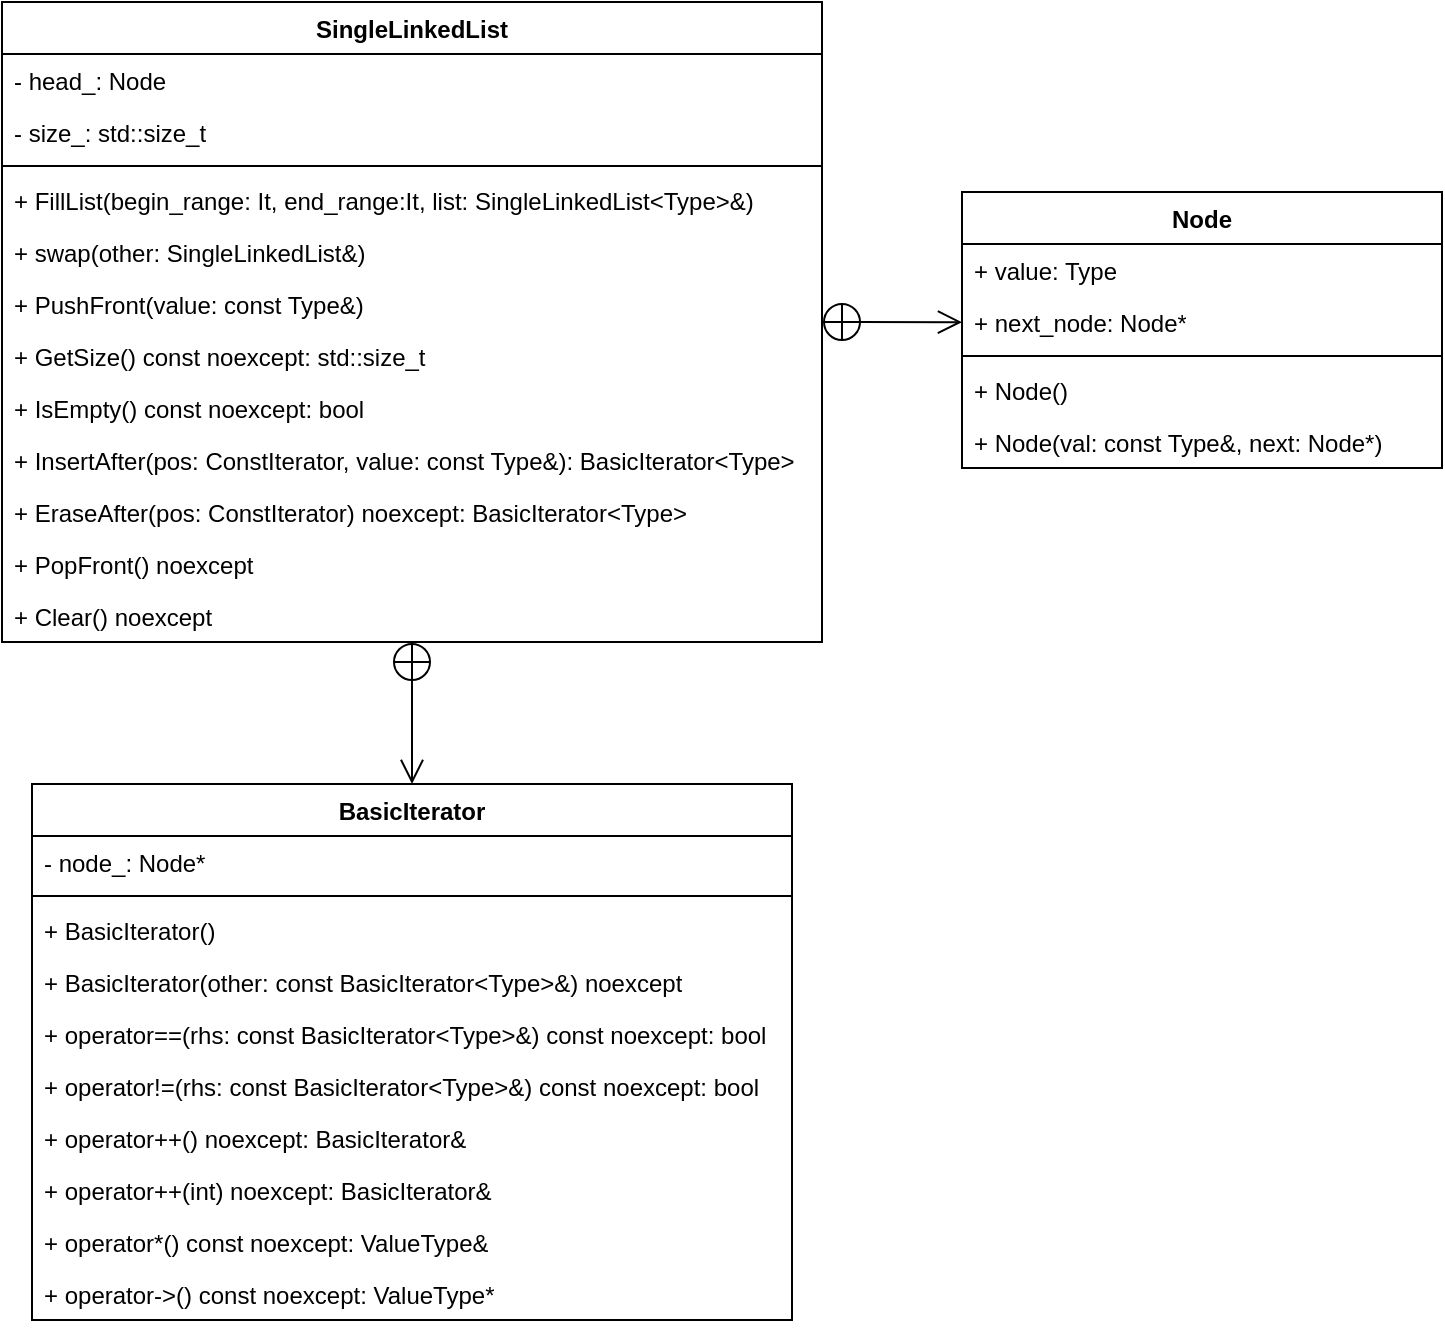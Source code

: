 <mxfile version="21.6.8" type="device">
  <diagram id="C5RBs43oDa-KdzZeNtuy" name="Page-1">
    <mxGraphModel dx="763" dy="481" grid="1" gridSize="10" guides="1" tooltips="1" connect="1" arrows="1" fold="1" page="1" pageScale="1" pageWidth="827" pageHeight="1169" math="0" shadow="0">
      <root>
        <mxCell id="WIyWlLk6GJQsqaUBKTNV-0" />
        <mxCell id="WIyWlLk6GJQsqaUBKTNV-1" parent="WIyWlLk6GJQsqaUBKTNV-0" />
        <mxCell id="doUh47xO08FZdMmlhJCU-0" value="SingleLinkedList" style="swimlane;fontStyle=1;align=center;verticalAlign=top;childLayout=stackLayout;horizontal=1;startSize=26;horizontalStack=0;resizeParent=1;resizeParentMax=0;resizeLast=0;collapsible=1;marginBottom=0;whiteSpace=wrap;html=1;" parent="WIyWlLk6GJQsqaUBKTNV-1" vertex="1">
          <mxGeometry x="40" y="60" width="410" height="320" as="geometry">
            <mxRectangle x="40" y="60" width="140" height="30" as="alternateBounds" />
          </mxGeometry>
        </mxCell>
        <mxCell id="doUh47xO08FZdMmlhJCU-3" value="- head_: Node" style="text;strokeColor=none;fillColor=none;align=left;verticalAlign=top;spacingLeft=4;spacingRight=4;overflow=hidden;rotatable=0;points=[[0,0.5],[1,0.5]];portConstraint=eastwest;whiteSpace=wrap;html=1;" parent="doUh47xO08FZdMmlhJCU-0" vertex="1">
          <mxGeometry y="26" width="410" height="26" as="geometry" />
        </mxCell>
        <mxCell id="doUh47xO08FZdMmlhJCU-8" value="- size_: std::size_t" style="text;strokeColor=none;fillColor=none;align=left;verticalAlign=top;spacingLeft=4;spacingRight=4;overflow=hidden;rotatable=0;points=[[0,0.5],[1,0.5]];portConstraint=eastwest;whiteSpace=wrap;html=1;" parent="doUh47xO08FZdMmlhJCU-0" vertex="1">
          <mxGeometry y="52" width="410" height="26" as="geometry" />
        </mxCell>
        <mxCell id="doUh47xO08FZdMmlhJCU-2" value="" style="line;strokeWidth=1;fillColor=none;align=left;verticalAlign=middle;spacingTop=-1;spacingLeft=3;spacingRight=3;rotatable=0;labelPosition=right;points=[];portConstraint=eastwest;strokeColor=inherit;" parent="doUh47xO08FZdMmlhJCU-0" vertex="1">
          <mxGeometry y="78" width="410" height="8" as="geometry" />
        </mxCell>
        <mxCell id="doUh47xO08FZdMmlhJCU-11" value="+ FillList(begin_range: It, end_range:It, list: SingleLinkedList&amp;lt;Type&amp;gt;&amp;amp;)" style="text;strokeColor=none;fillColor=none;align=left;verticalAlign=top;spacingLeft=4;spacingRight=4;overflow=hidden;rotatable=0;points=[[0,0.5],[1,0.5]];portConstraint=eastwest;whiteSpace=wrap;html=1;" parent="doUh47xO08FZdMmlhJCU-0" vertex="1">
          <mxGeometry y="86" width="410" height="26" as="geometry" />
        </mxCell>
        <mxCell id="doUh47xO08FZdMmlhJCU-12" value="+ swap(other: SingleLinkedList&amp;amp;)" style="text;strokeColor=none;fillColor=none;align=left;verticalAlign=top;spacingLeft=4;spacingRight=4;overflow=hidden;rotatable=0;points=[[0,0.5],[1,0.5]];portConstraint=eastwest;whiteSpace=wrap;html=1;" parent="doUh47xO08FZdMmlhJCU-0" vertex="1">
          <mxGeometry y="112" width="410" height="26" as="geometry" />
        </mxCell>
        <mxCell id="doUh47xO08FZdMmlhJCU-13" value="+ PushFront(value: const Type&amp;amp;)" style="text;strokeColor=none;fillColor=none;align=left;verticalAlign=top;spacingLeft=4;spacingRight=4;overflow=hidden;rotatable=0;points=[[0,0.5],[1,0.5]];portConstraint=eastwest;whiteSpace=wrap;html=1;" parent="doUh47xO08FZdMmlhJCU-0" vertex="1">
          <mxGeometry y="138" width="410" height="26" as="geometry" />
        </mxCell>
        <mxCell id="doUh47xO08FZdMmlhJCU-14" value="+ GetSize() const&amp;nbsp;noexcept:&amp;nbsp;std::size_t" style="text;strokeColor=none;fillColor=none;align=left;verticalAlign=top;spacingLeft=4;spacingRight=4;overflow=hidden;rotatable=0;points=[[0,0.5],[1,0.5]];portConstraint=eastwest;whiteSpace=wrap;html=1;" parent="doUh47xO08FZdMmlhJCU-0" vertex="1">
          <mxGeometry y="164" width="410" height="26" as="geometry" />
        </mxCell>
        <mxCell id="doUh47xO08FZdMmlhJCU-15" value="+ IsEmpty() const&amp;nbsp;noexcept: bool" style="text;strokeColor=none;fillColor=none;align=left;verticalAlign=top;spacingLeft=4;spacingRight=4;overflow=hidden;rotatable=0;points=[[0,0.5],[1,0.5]];portConstraint=eastwest;whiteSpace=wrap;html=1;" parent="doUh47xO08FZdMmlhJCU-0" vertex="1">
          <mxGeometry y="190" width="410" height="26" as="geometry" />
        </mxCell>
        <mxCell id="doUh47xO08FZdMmlhJCU-16" value="+ InsertAfter(pos: ConstIterator, value: const Type&amp;amp;): BasicIterator&amp;lt;Type&amp;gt;" style="text;strokeColor=none;fillColor=none;align=left;verticalAlign=top;spacingLeft=4;spacingRight=4;overflow=hidden;rotatable=0;points=[[0,0.5],[1,0.5]];portConstraint=eastwest;whiteSpace=wrap;html=1;" parent="doUh47xO08FZdMmlhJCU-0" vertex="1">
          <mxGeometry y="216" width="410" height="26" as="geometry" />
        </mxCell>
        <mxCell id="doUh47xO08FZdMmlhJCU-17" value="+ EraseAfter(pos: ConstIterator) noexcept: BasicIterator&amp;lt;Type&amp;gt;&amp;nbsp;" style="text;strokeColor=none;fillColor=none;align=left;verticalAlign=top;spacingLeft=4;spacingRight=4;overflow=hidden;rotatable=0;points=[[0,0.5],[1,0.5]];portConstraint=eastwest;whiteSpace=wrap;html=1;" parent="doUh47xO08FZdMmlhJCU-0" vertex="1">
          <mxGeometry y="242" width="410" height="26" as="geometry" />
        </mxCell>
        <mxCell id="doUh47xO08FZdMmlhJCU-18" value="+ PopFront() noexcept" style="text;strokeColor=none;fillColor=none;align=left;verticalAlign=top;spacingLeft=4;spacingRight=4;overflow=hidden;rotatable=0;points=[[0,0.5],[1,0.5]];portConstraint=eastwest;whiteSpace=wrap;html=1;" parent="doUh47xO08FZdMmlhJCU-0" vertex="1">
          <mxGeometry y="268" width="410" height="26" as="geometry" />
        </mxCell>
        <mxCell id="doUh47xO08FZdMmlhJCU-19" value="+ Clear() noexcept" style="text;strokeColor=none;fillColor=none;align=left;verticalAlign=top;spacingLeft=4;spacingRight=4;overflow=hidden;rotatable=0;points=[[0,0.5],[1,0.5]];portConstraint=eastwest;whiteSpace=wrap;html=1;" parent="doUh47xO08FZdMmlhJCU-0" vertex="1">
          <mxGeometry y="294" width="410" height="26" as="geometry" />
        </mxCell>
        <mxCell id="doUh47xO08FZdMmlhJCU-5" value="" style="endArrow=open;startArrow=circlePlus;endFill=0;startFill=0;endSize=10;html=1;rounded=0;startSize=8;exitX=1;exitY=0.5;exitDx=0;exitDy=0;" parent="WIyWlLk6GJQsqaUBKTNV-1" edge="1" source="doUh47xO08FZdMmlhJCU-0">
          <mxGeometry width="160" relative="1" as="geometry">
            <mxPoint x="440" y="219.69" as="sourcePoint" />
            <mxPoint x="520" y="220.07" as="targetPoint" />
          </mxGeometry>
        </mxCell>
        <mxCell id="doUh47xO08FZdMmlhJCU-20" value="Node" style="swimlane;fontStyle=1;align=center;verticalAlign=top;childLayout=stackLayout;horizontal=1;startSize=26;horizontalStack=0;resizeParent=1;resizeParentMax=0;resizeLast=0;collapsible=1;marginBottom=0;whiteSpace=wrap;html=1;" parent="WIyWlLk6GJQsqaUBKTNV-1" vertex="1">
          <mxGeometry x="520" y="155" width="240" height="138" as="geometry" />
        </mxCell>
        <mxCell id="doUh47xO08FZdMmlhJCU-24" value="+ value: Type" style="text;strokeColor=none;fillColor=none;align=left;verticalAlign=top;spacingLeft=4;spacingRight=4;overflow=hidden;rotatable=0;points=[[0,0.5],[1,0.5]];portConstraint=eastwest;whiteSpace=wrap;html=1;" parent="doUh47xO08FZdMmlhJCU-20" vertex="1">
          <mxGeometry y="26" width="240" height="26" as="geometry" />
        </mxCell>
        <mxCell id="doUh47xO08FZdMmlhJCU-25" value="+ next_node: Node*" style="text;strokeColor=none;fillColor=none;align=left;verticalAlign=top;spacingLeft=4;spacingRight=4;overflow=hidden;rotatable=0;points=[[0,0.5],[1,0.5]];portConstraint=eastwest;whiteSpace=wrap;html=1;" parent="doUh47xO08FZdMmlhJCU-20" vertex="1">
          <mxGeometry y="52" width="240" height="26" as="geometry" />
        </mxCell>
        <mxCell id="2x5Vc5VQFbNOwBoIIvNX-0" value="" style="line;strokeWidth=1;fillColor=none;align=left;verticalAlign=middle;spacingTop=-1;spacingLeft=3;spacingRight=3;rotatable=0;labelPosition=right;points=[];portConstraint=eastwest;strokeColor=inherit;" vertex="1" parent="doUh47xO08FZdMmlhJCU-20">
          <mxGeometry y="78" width="240" height="8" as="geometry" />
        </mxCell>
        <mxCell id="doUh47xO08FZdMmlhJCU-21" value="+ Node()" style="text;strokeColor=none;fillColor=none;align=left;verticalAlign=top;spacingLeft=4;spacingRight=4;overflow=hidden;rotatable=0;points=[[0,0.5],[1,0.5]];portConstraint=eastwest;whiteSpace=wrap;html=1;" parent="doUh47xO08FZdMmlhJCU-20" vertex="1">
          <mxGeometry y="86" width="240" height="26" as="geometry" />
        </mxCell>
        <mxCell id="doUh47xO08FZdMmlhJCU-23" value="+ Node(val:&amp;nbsp;const Type&amp;amp;, next: Node*)" style="text;strokeColor=none;fillColor=none;align=left;verticalAlign=top;spacingLeft=4;spacingRight=4;overflow=hidden;rotatable=0;points=[[0,0.5],[1,0.5]];portConstraint=eastwest;whiteSpace=wrap;html=1;" parent="doUh47xO08FZdMmlhJCU-20" vertex="1">
          <mxGeometry y="112" width="240" height="26" as="geometry" />
        </mxCell>
        <mxCell id="doUh47xO08FZdMmlhJCU-26" value="" style="endArrow=open;startArrow=circlePlus;endFill=0;startFill=0;endSize=10;html=1;rounded=0;exitX=0.5;exitY=1;exitDx=0;exitDy=0;entryX=0.5;entryY=0;entryDx=0;entryDy=0;startSize=8;" parent="WIyWlLk6GJQsqaUBKTNV-1" source="doUh47xO08FZdMmlhJCU-0" target="doUh47xO08FZdMmlhJCU-27" edge="1">
          <mxGeometry width="160" relative="1" as="geometry">
            <mxPoint x="250" y="390" as="sourcePoint" />
            <mxPoint x="250" y="440" as="targetPoint" />
          </mxGeometry>
        </mxCell>
        <mxCell id="doUh47xO08FZdMmlhJCU-27" value="BasicIterator" style="swimlane;fontStyle=1;align=center;verticalAlign=top;childLayout=stackLayout;horizontal=1;startSize=26;horizontalStack=0;resizeParent=1;resizeParentMax=0;resizeLast=0;collapsible=1;marginBottom=0;whiteSpace=wrap;html=1;" parent="WIyWlLk6GJQsqaUBKTNV-1" vertex="1">
          <mxGeometry x="55" y="451" width="380" height="268" as="geometry">
            <mxRectangle x="44" y="451" width="110" height="30" as="alternateBounds" />
          </mxGeometry>
        </mxCell>
        <mxCell id="doUh47xO08FZdMmlhJCU-30" value="- node_: Node*" style="text;strokeColor=none;fillColor=none;align=left;verticalAlign=top;spacingLeft=4;spacingRight=4;overflow=hidden;rotatable=0;points=[[0,0.5],[1,0.5]];portConstraint=eastwest;whiteSpace=wrap;html=1;" parent="doUh47xO08FZdMmlhJCU-27" vertex="1">
          <mxGeometry y="26" width="380" height="26" as="geometry" />
        </mxCell>
        <mxCell id="doUh47xO08FZdMmlhJCU-29" value="" style="line;strokeWidth=1;fillColor=none;align=left;verticalAlign=middle;spacingTop=-1;spacingLeft=3;spacingRight=3;rotatable=0;labelPosition=right;points=[];portConstraint=eastwest;strokeColor=inherit;" parent="doUh47xO08FZdMmlhJCU-27" vertex="1">
          <mxGeometry y="52" width="380" height="8" as="geometry" />
        </mxCell>
        <mxCell id="doUh47xO08FZdMmlhJCU-28" value="+ BasicIterator()" style="text;strokeColor=none;fillColor=none;align=left;verticalAlign=top;spacingLeft=4;spacingRight=4;overflow=hidden;rotatable=0;points=[[0,0.5],[1,0.5]];portConstraint=eastwest;whiteSpace=wrap;html=1;" parent="doUh47xO08FZdMmlhJCU-27" vertex="1">
          <mxGeometry y="60" width="380" height="26" as="geometry" />
        </mxCell>
        <mxCell id="doUh47xO08FZdMmlhJCU-31" value="+ BasicIterator(other: const BasicIterator&amp;lt;Type&amp;gt;&amp;amp;) noexcept" style="text;strokeColor=none;fillColor=none;align=left;verticalAlign=top;spacingLeft=4;spacingRight=4;overflow=hidden;rotatable=0;points=[[0,0.5],[1,0.5]];portConstraint=eastwest;whiteSpace=wrap;html=1;" parent="doUh47xO08FZdMmlhJCU-27" vertex="1">
          <mxGeometry y="86" width="380" height="26" as="geometry" />
        </mxCell>
        <mxCell id="doUh47xO08FZdMmlhJCU-32" value="+ operator==(rhs: const BasicIterator&amp;lt;Type&amp;gt;&amp;amp;) const noexcept:&amp;nbsp;bool" style="text;strokeColor=none;fillColor=none;align=left;verticalAlign=top;spacingLeft=4;spacingRight=4;overflow=hidden;rotatable=0;points=[[0,0.5],[1,0.5]];portConstraint=eastwest;whiteSpace=wrap;html=1;" parent="doUh47xO08FZdMmlhJCU-27" vertex="1">
          <mxGeometry y="112" width="380" height="26" as="geometry" />
        </mxCell>
        <mxCell id="doUh47xO08FZdMmlhJCU-33" value="+ operator!=(rhs: const BasicIterator&amp;lt;Type&amp;gt;&amp;amp;) const noexcept: bool" style="text;strokeColor=none;fillColor=none;align=left;verticalAlign=top;spacingLeft=4;spacingRight=4;overflow=hidden;rotatable=0;points=[[0,0.5],[1,0.5]];portConstraint=eastwest;whiteSpace=wrap;html=1;" parent="doUh47xO08FZdMmlhJCU-27" vertex="1">
          <mxGeometry y="138" width="380" height="26" as="geometry" />
        </mxCell>
        <mxCell id="doUh47xO08FZdMmlhJCU-34" value="+ operator++() noexcept: BasicIterator&amp;amp;" style="text;strokeColor=none;fillColor=none;align=left;verticalAlign=top;spacingLeft=4;spacingRight=4;overflow=hidden;rotatable=0;points=[[0,0.5],[1,0.5]];portConstraint=eastwest;whiteSpace=wrap;html=1;" parent="doUh47xO08FZdMmlhJCU-27" vertex="1">
          <mxGeometry y="164" width="380" height="26" as="geometry" />
        </mxCell>
        <mxCell id="doUh47xO08FZdMmlhJCU-35" value="+ operator++(int) noexcept: BasicIterator&amp;amp;" style="text;strokeColor=none;fillColor=none;align=left;verticalAlign=top;spacingLeft=4;spacingRight=4;overflow=hidden;rotatable=0;points=[[0,0.5],[1,0.5]];portConstraint=eastwest;whiteSpace=wrap;html=1;" parent="doUh47xO08FZdMmlhJCU-27" vertex="1">
          <mxGeometry y="190" width="380" height="26" as="geometry" />
        </mxCell>
        <mxCell id="doUh47xO08FZdMmlhJCU-36" value="+ operator*() const noexcept: ValueType&amp;amp;" style="text;strokeColor=none;fillColor=none;align=left;verticalAlign=top;spacingLeft=4;spacingRight=4;overflow=hidden;rotatable=0;points=[[0,0.5],[1,0.5]];portConstraint=eastwest;whiteSpace=wrap;html=1;" parent="doUh47xO08FZdMmlhJCU-27" vertex="1">
          <mxGeometry y="216" width="380" height="26" as="geometry" />
        </mxCell>
        <mxCell id="doUh47xO08FZdMmlhJCU-37" value="+ operator-&amp;gt;() const noexcept: ValueType*" style="text;strokeColor=none;fillColor=none;align=left;verticalAlign=top;spacingLeft=4;spacingRight=4;overflow=hidden;rotatable=0;points=[[0,0.5],[1,0.5]];portConstraint=eastwest;whiteSpace=wrap;html=1;" parent="doUh47xO08FZdMmlhJCU-27" vertex="1">
          <mxGeometry y="242" width="380" height="26" as="geometry" />
        </mxCell>
      </root>
    </mxGraphModel>
  </diagram>
</mxfile>
